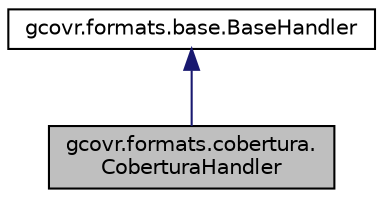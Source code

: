 digraph "gcovr.formats.cobertura.CoberturaHandler"
{
 // LATEX_PDF_SIZE
  edge [fontname="Helvetica",fontsize="10",labelfontname="Helvetica",labelfontsize="10"];
  node [fontname="Helvetica",fontsize="10",shape=record];
  Node1 [label="gcovr.formats.cobertura.\lCoberturaHandler",height=0.2,width=0.4,color="black", fillcolor="grey75", style="filled", fontcolor="black",tooltip=" "];
  Node2 -> Node1 [dir="back",color="midnightblue",fontsize="10",style="solid"];
  Node2 [label="gcovr.formats.base.BaseHandler",height=0.2,width=0.4,color="black", fillcolor="white", style="filled",URL="$classgcovr_1_1formats_1_1base_1_1BaseHandler.html",tooltip=" "];
}
